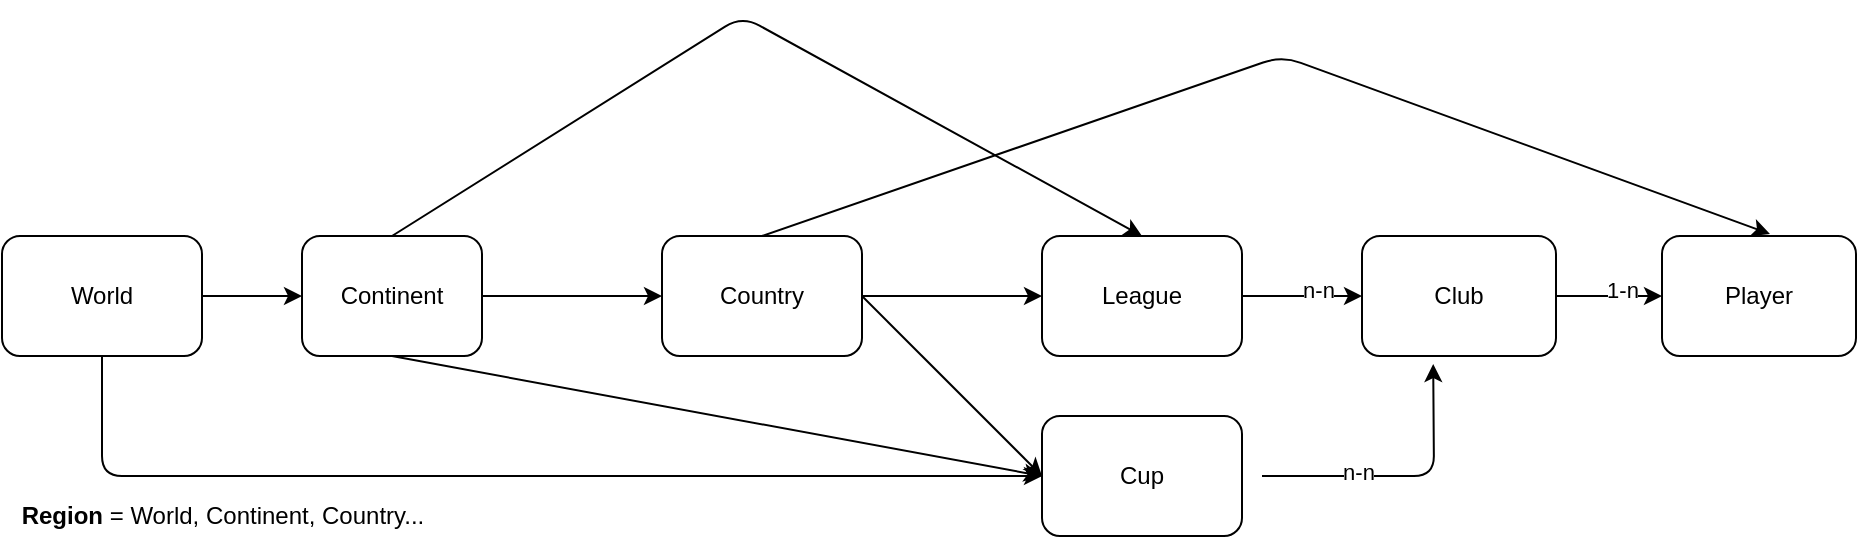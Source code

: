 <mxfile version="14.4.8" type="device"><diagram name="Page-1" id="bd83a815-5ea8-2e97-e5ec-87c9f400f2fa"><mxGraphModel dx="1166" dy="1163" grid="1" gridSize="10" guides="1" tooltips="1" connect="1" arrows="1" fold="1" page="1" pageScale="1.5" pageWidth="1169" pageHeight="826" background="#ffffff" math="0" shadow="0"><root><mxCell id="0" style=";html=1;"/><mxCell id="1" style=";html=1;" parent="0"/><mxCell id="WLVqUxI82EMqpEASYWz2-1" value="Club" style="rounded=1;whiteSpace=wrap;html=1;" vertex="1" parent="1"><mxGeometry x="820" y="160" width="97" height="60" as="geometry"/></mxCell><mxCell id="WLVqUxI82EMqpEASYWz2-3" value="" style="endArrow=classic;html=1;exitX=1;exitY=0.5;exitDx=0;exitDy=0;entryX=0;entryY=0.5;entryDx=0;entryDy=0;" edge="1" parent="1" source="WLVqUxI82EMqpEASYWz2-1"><mxGeometry width="50" height="50" relative="1" as="geometry"><mxPoint x="1060" y="550" as="sourcePoint"/><mxPoint x="970" y="190" as="targetPoint"/></mxGeometry></mxCell><mxCell id="WLVqUxI82EMqpEASYWz2-4" value="1-n" style="edgeLabel;html=1;align=center;verticalAlign=middle;resizable=0;points=[];" vertex="1" connectable="0" parent="WLVqUxI82EMqpEASYWz2-3"><mxGeometry x="0.25" y="3" relative="1" as="geometry"><mxPoint as="offset"/></mxGeometry></mxCell><mxCell id="WLVqUxI82EMqpEASYWz2-5" value="League" style="rounded=1;whiteSpace=wrap;html=1;" vertex="1" parent="1"><mxGeometry x="660" y="160" width="100" height="60" as="geometry"/></mxCell><mxCell id="WLVqUxI82EMqpEASYWz2-6" value="" style="endArrow=classic;html=1;exitX=1;exitY=0.5;exitDx=0;exitDy=0;entryX=0;entryY=0.5;entryDx=0;entryDy=0;" edge="1" parent="1" source="WLVqUxI82EMqpEASYWz2-5" target="WLVqUxI82EMqpEASYWz2-1"><mxGeometry width="50" height="50" relative="1" as="geometry"><mxPoint x="770" y="179.5" as="sourcePoint"/><mxPoint x="840" y="179.5" as="targetPoint"/></mxGeometry></mxCell><mxCell id="WLVqUxI82EMqpEASYWz2-7" value="n-n" style="edgeLabel;html=1;align=center;verticalAlign=middle;resizable=0;points=[];" vertex="1" connectable="0" parent="WLVqUxI82EMqpEASYWz2-6"><mxGeometry x="0.25" y="3" relative="1" as="geometry"><mxPoint as="offset"/></mxGeometry></mxCell><mxCell id="WLVqUxI82EMqpEASYWz2-9" value="" style="endArrow=classic;html=1;exitX=1;exitY=0.5;exitDx=0;exitDy=0;entryX=0.367;entryY=1.067;entryDx=0;entryDy=0;entryPerimeter=0;" edge="1" parent="1" target="WLVqUxI82EMqpEASYWz2-1"><mxGeometry width="50" height="50" relative="1" as="geometry"><mxPoint x="770" y="280" as="sourcePoint"/><mxPoint x="790" y="500" as="targetPoint"/><Array as="points"><mxPoint x="856" y="280"/></Array></mxGeometry></mxCell><mxCell id="WLVqUxI82EMqpEASYWz2-10" value="n-n" style="edgeLabel;html=1;align=center;verticalAlign=middle;resizable=0;points=[];" vertex="1" connectable="0" parent="WLVqUxI82EMqpEASYWz2-9"><mxGeometry x="-0.333" y="2" relative="1" as="geometry"><mxPoint as="offset"/></mxGeometry></mxCell><mxCell id="WLVqUxI82EMqpEASYWz2-11" value="Country" style="rounded=1;whiteSpace=wrap;html=1;" vertex="1" parent="1"><mxGeometry x="470" y="160" width="100" height="60" as="geometry"/></mxCell><mxCell id="WLVqUxI82EMqpEASYWz2-12" value="" style="endArrow=classic;html=1;entryX=0;entryY=0.5;entryDx=0;entryDy=0;" edge="1" parent="1" source="WLVqUxI82EMqpEASYWz2-11" target="WLVqUxI82EMqpEASYWz2-5"><mxGeometry width="50" height="50" relative="1" as="geometry"><mxPoint x="740" y="550" as="sourcePoint"/><mxPoint x="790" y="500" as="targetPoint"/></mxGeometry></mxCell><mxCell id="WLVqUxI82EMqpEASYWz2-13" value="" style="endArrow=classic;html=1;entryX=0;entryY=0.5;entryDx=0;entryDy=0;exitX=1;exitY=0.5;exitDx=0;exitDy=0;" edge="1" parent="1" source="WLVqUxI82EMqpEASYWz2-11" target="WLVqUxI82EMqpEASYWz2-28"><mxGeometry width="50" height="50" relative="1" as="geometry"><mxPoint x="570" y="180" as="sourcePoint"/><mxPoint x="650" y="280" as="targetPoint"/></mxGeometry></mxCell><mxCell id="WLVqUxI82EMqpEASYWz2-14" value="Continent" style="rounded=1;whiteSpace=wrap;html=1;" vertex="1" parent="1"><mxGeometry x="290" y="160" width="90" height="60" as="geometry"/></mxCell><mxCell id="WLVqUxI82EMqpEASYWz2-15" value="" style="endArrow=classic;html=1;exitX=0.5;exitY=0;exitDx=0;exitDy=0;entryX=0.5;entryY=0;entryDx=0;entryDy=0;" edge="1" parent="1" source="WLVqUxI82EMqpEASYWz2-14" target="WLVqUxI82EMqpEASYWz2-5"><mxGeometry width="50" height="50" relative="1" as="geometry"><mxPoint x="670" y="510" as="sourcePoint"/><mxPoint x="790" y="500" as="targetPoint"/><Array as="points"><mxPoint x="510" y="50"/></Array></mxGeometry></mxCell><mxCell id="WLVqUxI82EMqpEASYWz2-16" value="" style="endArrow=classic;html=1;exitX=0.5;exitY=1;exitDx=0;exitDy=0;entryX=0;entryY=0.5;entryDx=0;entryDy=0;" edge="1" parent="1" source="WLVqUxI82EMqpEASYWz2-14" target="WLVqUxI82EMqpEASYWz2-28"><mxGeometry width="50" height="50" relative="1" as="geometry"><mxPoint x="740" y="550" as="sourcePoint"/><mxPoint x="650" y="280" as="targetPoint"/></mxGeometry></mxCell><mxCell id="WLVqUxI82EMqpEASYWz2-17" value="" style="endArrow=classic;html=1;exitX=1;exitY=0.5;exitDx=0;exitDy=0;entryX=0;entryY=0.5;entryDx=0;entryDy=0;" edge="1" parent="1" source="WLVqUxI82EMqpEASYWz2-14" target="WLVqUxI82EMqpEASYWz2-11"><mxGeometry width="50" height="50" relative="1" as="geometry"><mxPoint x="740" y="550" as="sourcePoint"/><mxPoint x="790" y="500" as="targetPoint"/></mxGeometry></mxCell><mxCell id="WLVqUxI82EMqpEASYWz2-18" value="World" style="rounded=1;whiteSpace=wrap;html=1;" vertex="1" parent="1"><mxGeometry x="140" y="160" width="100" height="60" as="geometry"/></mxCell><mxCell id="WLVqUxI82EMqpEASYWz2-19" value="" style="endArrow=classic;html=1;exitX=1;exitY=0.5;exitDx=0;exitDy=0;entryX=0;entryY=0.5;entryDx=0;entryDy=0;" edge="1" parent="1" source="WLVqUxI82EMqpEASYWz2-18" target="WLVqUxI82EMqpEASYWz2-14"><mxGeometry width="50" height="50" relative="1" as="geometry"><mxPoint x="460" y="550" as="sourcePoint"/><mxPoint x="510" y="500" as="targetPoint"/></mxGeometry></mxCell><mxCell id="WLVqUxI82EMqpEASYWz2-20" value="" style="endArrow=classic;html=1;exitX=0.5;exitY=1;exitDx=0;exitDy=0;entryX=0;entryY=0.5;entryDx=0;entryDy=0;" edge="1" parent="1" source="WLVqUxI82EMqpEASYWz2-18" target="WLVqUxI82EMqpEASYWz2-28"><mxGeometry width="50" height="50" relative="1" as="geometry"><mxPoint x="460" y="550" as="sourcePoint"/><mxPoint x="650" y="280" as="targetPoint"/><Array as="points"><mxPoint x="190" y="280"/></Array></mxGeometry></mxCell><mxCell id="WLVqUxI82EMqpEASYWz2-21" value="&lt;b&gt;Region&lt;/b&gt; = World, Continent, Country..." style="text;html=1;align=center;verticalAlign=middle;resizable=0;points=[];autosize=1;" vertex="1" parent="1"><mxGeometry x="140" y="290" width="220" height="20" as="geometry"/></mxCell><mxCell id="WLVqUxI82EMqpEASYWz2-22" value="" style="endArrow=classic;html=1;exitX=0.5;exitY=0;exitDx=0;exitDy=0;entryX=0.45;entryY=-0.017;entryDx=0;entryDy=0;entryPerimeter=0;" edge="1" parent="1" source="WLVqUxI82EMqpEASYWz2-11"><mxGeometry width="50" height="50" relative="1" as="geometry"><mxPoint x="540" y="340" as="sourcePoint"/><mxPoint x="1024" y="158.98" as="targetPoint"/><Array as="points"><mxPoint x="780" y="70"/></Array></mxGeometry></mxCell><mxCell id="WLVqUxI82EMqpEASYWz2-26" value="Player" style="rounded=1;whiteSpace=wrap;html=1;" vertex="1" parent="1"><mxGeometry x="970" y="160" width="97" height="60" as="geometry"/></mxCell><mxCell id="WLVqUxI82EMqpEASYWz2-28" value="Cup" style="rounded=1;whiteSpace=wrap;html=1;" vertex="1" parent="1"><mxGeometry x="660" y="250" width="100" height="60" as="geometry"/></mxCell></root></mxGraphModel></diagram></mxfile>
